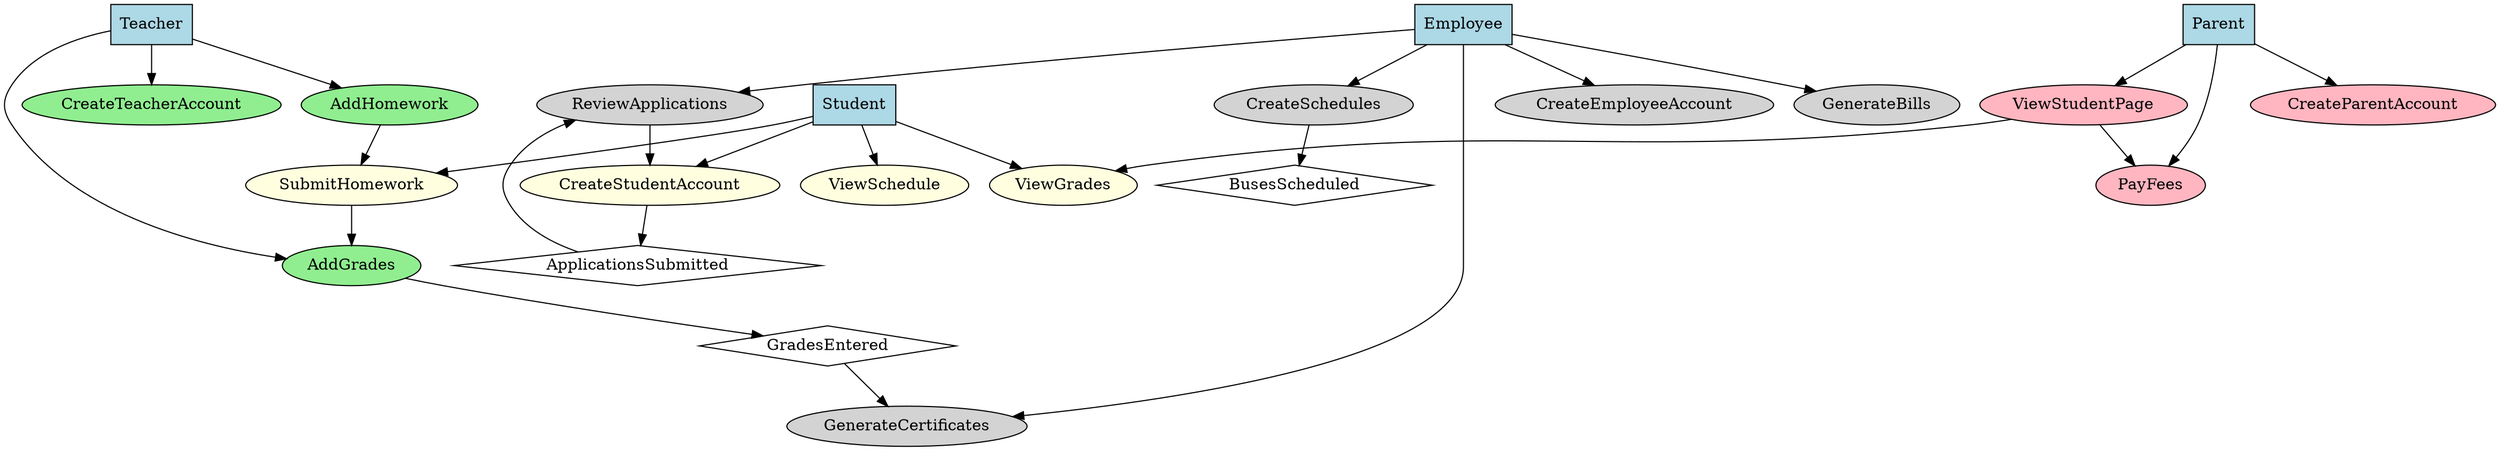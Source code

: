 digraph SchoolSystem {

    // Actors
  node [shape = rectangle, style = filled, fillcolor = lightblue]
Teacher
Student
Parent
Employee

// Teacher functions
  node [shape = ellipse, style = filled, fillcolor = lightgreen]
CreateTeacherAccount
AddHomework
AddGrades

// Student functions
  node [shape = ellipse, style = filled, fillcolor = lightyellow]
CreateStudentAccount
SubmitHomework
ViewSchedule
ViewGrades

// Parent functions
  node [shape = ellipse, style = filled, fillcolor = lightpink]
CreateParentAccount
ViewStudentPage
PayFees

// Employee functions
  node [shape = ellipse, style = filled, fillcolor = lightgrey]
CreateEmployeeAccount
ReviewApplications
CreateSchedules
GenerateBills
GenerateCertificates

// Additional nodes
  node [shape = diamond, style = filled, fillcolor = white]
ApplicationsSubmitted
BusesScheduled
GradesEntered

// Edges
  Teacher -> CreateTeacherAccount
Teacher -> AddHomework
Teacher -> AddGrades

Student -> CreateStudentAccount
Student -> SubmitHomework
Student -> ViewSchedule
Student -> ViewGrades

Parent -> CreateParentAccount
Parent -> ViewStudentPage
Parent -> PayFees

Employee -> CreateEmployeeAccount
Employee -> ReviewApplications
Employee -> CreateSchedules
Employee -> GenerateBills
Employee -> GenerateCertificates

CreateStudentAccount -> ApplicationsSubmitted
ReviewApplications -> CreateStudentAccount
ApplicationsSubmitted -> ReviewApplications

CreateSchedules -> BusesScheduled

AddGrades -> GradesEntered
GradesEntered -> GenerateCertificates

AddHomework -> SubmitHomework
SubmitHomework -> AddGrades

ViewStudentPage -> ViewGrades
ViewStudentPage -> PayFees
}